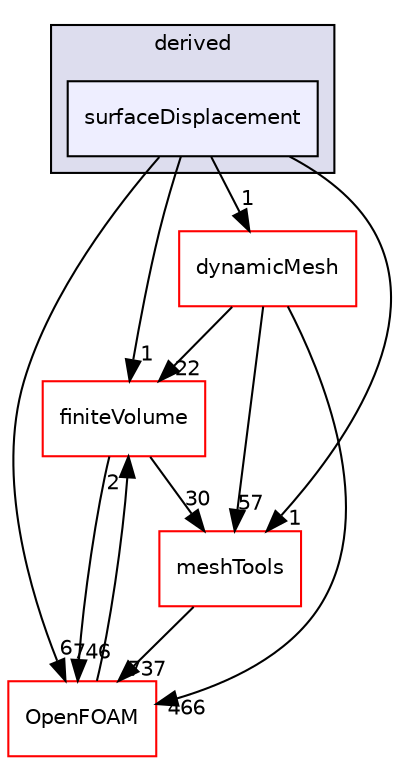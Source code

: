digraph "src/fvMotionSolver/pointPatchFields/derived/surfaceDisplacement" {
  bgcolor=transparent;
  compound=true
  node [ fontsize="10", fontname="Helvetica"];
  edge [ labelfontsize="10", labelfontname="Helvetica"];
  subgraph clusterdir_afe439a792340c5c5371397d2612bb80 {
    graph [ bgcolor="#ddddee", pencolor="black", label="derived" fontname="Helvetica", fontsize="10", URL="dir_afe439a792340c5c5371397d2612bb80.html"]
  dir_256e0cf4b6d7c366262892bdbfc39919 [shape=box, label="surfaceDisplacement", style="filled", fillcolor="#eeeeff", pencolor="black", URL="dir_256e0cf4b6d7c366262892bdbfc39919.html"];
  }
  dir_9bd15774b555cf7259a6fa18f99fe99b [shape=box label="finiteVolume" color="red" URL="dir_9bd15774b555cf7259a6fa18f99fe99b.html"];
  dir_ae30ad0bef50cf391b24c614251bb9fd [shape=box label="meshTools" color="red" URL="dir_ae30ad0bef50cf391b24c614251bb9fd.html"];
  dir_63742796c427c97a292c80f7db71da36 [shape=box label="dynamicMesh" color="red" URL="dir_63742796c427c97a292c80f7db71da36.html"];
  dir_c5473ff19b20e6ec4dfe5c310b3778a8 [shape=box label="OpenFOAM" color="red" URL="dir_c5473ff19b20e6ec4dfe5c310b3778a8.html"];
  dir_9bd15774b555cf7259a6fa18f99fe99b->dir_ae30ad0bef50cf391b24c614251bb9fd [headlabel="30", labeldistance=1.5 headhref="dir_000898_001752.html"];
  dir_9bd15774b555cf7259a6fa18f99fe99b->dir_c5473ff19b20e6ec4dfe5c310b3778a8 [headlabel="746", labeldistance=1.5 headhref="dir_000898_001898.html"];
  dir_ae30ad0bef50cf391b24c614251bb9fd->dir_c5473ff19b20e6ec4dfe5c310b3778a8 [headlabel="737", labeldistance=1.5 headhref="dir_001752_001898.html"];
  dir_63742796c427c97a292c80f7db71da36->dir_9bd15774b555cf7259a6fa18f99fe99b [headlabel="22", labeldistance=1.5 headhref="dir_000805_000898.html"];
  dir_63742796c427c97a292c80f7db71da36->dir_ae30ad0bef50cf391b24c614251bb9fd [headlabel="57", labeldistance=1.5 headhref="dir_000805_001752.html"];
  dir_63742796c427c97a292c80f7db71da36->dir_c5473ff19b20e6ec4dfe5c310b3778a8 [headlabel="466", labeldistance=1.5 headhref="dir_000805_001898.html"];
  dir_c5473ff19b20e6ec4dfe5c310b3778a8->dir_9bd15774b555cf7259a6fa18f99fe99b [headlabel="2", labeldistance=1.5 headhref="dir_001898_000898.html"];
  dir_256e0cf4b6d7c366262892bdbfc39919->dir_9bd15774b555cf7259a6fa18f99fe99b [headlabel="1", labeldistance=1.5 headhref="dir_001313_000898.html"];
  dir_256e0cf4b6d7c366262892bdbfc39919->dir_ae30ad0bef50cf391b24c614251bb9fd [headlabel="1", labeldistance=1.5 headhref="dir_001313_001752.html"];
  dir_256e0cf4b6d7c366262892bdbfc39919->dir_63742796c427c97a292c80f7db71da36 [headlabel="1", labeldistance=1.5 headhref="dir_001313_000805.html"];
  dir_256e0cf4b6d7c366262892bdbfc39919->dir_c5473ff19b20e6ec4dfe5c310b3778a8 [headlabel="6", labeldistance=1.5 headhref="dir_001313_001898.html"];
}
